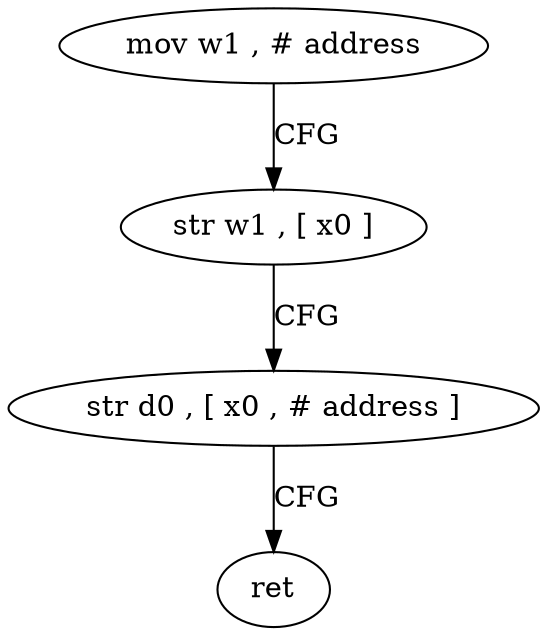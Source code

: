 digraph "func" {
"120064" [label = "mov w1 , # address" ]
"120068" [label = "str w1 , [ x0 ]" ]
"120072" [label = "str d0 , [ x0 , # address ]" ]
"120076" [label = "ret" ]
"120064" -> "120068" [ label = "CFG" ]
"120068" -> "120072" [ label = "CFG" ]
"120072" -> "120076" [ label = "CFG" ]
}
